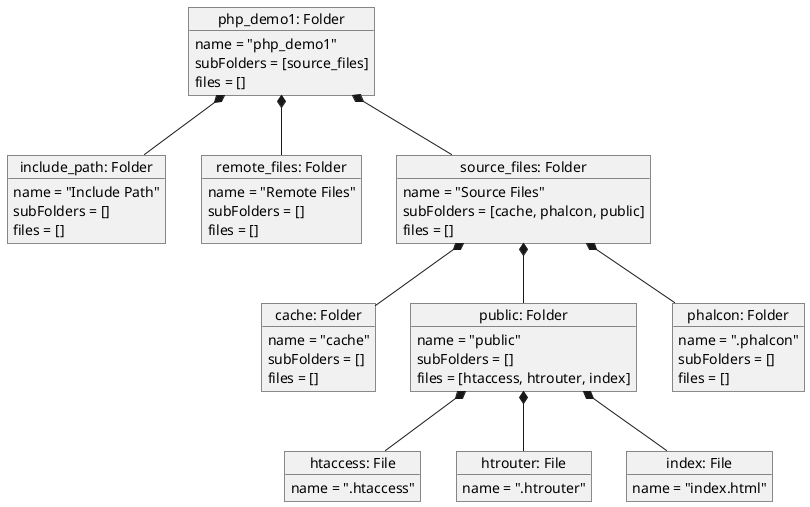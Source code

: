 @startuml

object "php_demo1: Folder" as php_demo1 {
    name = "php_demo1"
    subFolders = [source_files]
    files = []
}

object "include_path: Folder" as path {
    name = "Include Path"
    subFolders = []
    files = []
}

object "remote_files: Folder" as remote {
    name = "Remote Files"
    subFolders = []
    files = []
}

object "source_files: Folder" as source_files {
    name = "Source Files"
    subFolders = [cache, phalcon, public]
    files = []
}

object "cache: Folder" as cache {
    name = "cache"
    subFolders = []
    files = []
}

object "public: Folder" as public_folder {
    name = "public"
    subFolders = []
    files = [htaccess, htrouter, index]
}

object "phalcon: Folder" as phalcon {
    name = ".phalcon"
    subFolders = []
    files = []
}

object "htaccess: File" as htaccess {
    name = ".htaccess"
}

object "htrouter: File" as htrouter {
    name = ".htrouter"
}

object "index: File" as index_html {
    name = "index.html"
}

php_demo1 *-- path
php_demo1 *-- source_files
php_demo1 *-- remote
source_files *-- cache
source_files *-- phalcon
source_files *-- public_folder
public_folder *-- htaccess
public_folder *-- htrouter
public_folder *-- index_html

@enduml
